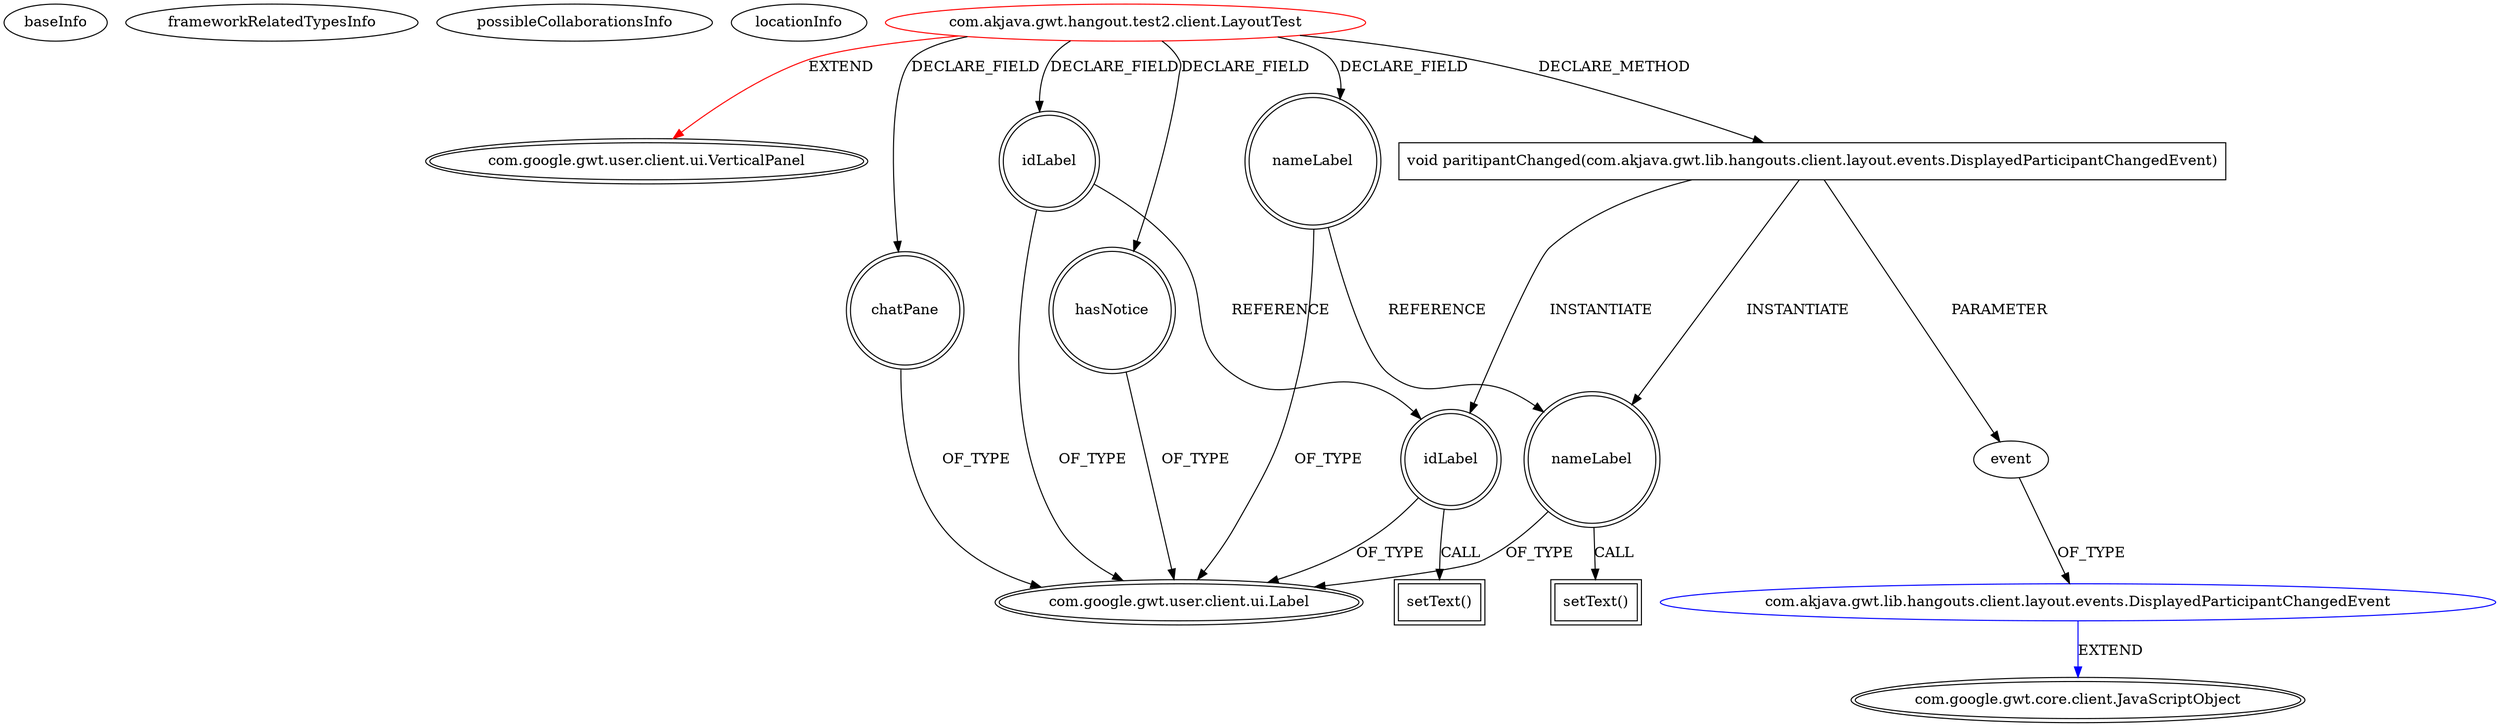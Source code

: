 digraph {
baseInfo[graphId=530,category="extension_graph",isAnonymous=false,possibleRelation=true]
frameworkRelatedTypesInfo[0="com.google.gwt.user.client.ui.VerticalPanel"]
possibleCollaborationsInfo[0="530~CLIENT_METHOD_DECLARATION-PARAMETER_DECLARATION-~com.google.gwt.user.client.ui.VerticalPanel ~com.google.gwt.core.client.JavaScriptObject ~false~false"]
locationInfo[projectName="akjava-GWT-Hangouts",filePath="/akjava-GWT-Hangouts/GWT-Hangouts-master/apps/hangout-test/src/com/akjava/gwt/hangout/test2/client/LayoutTest.java",contextSignature="LayoutTest",graphId="530"]
0[label="com.akjava.gwt.hangout.test2.client.LayoutTest",vertexType="ROOT_CLIENT_CLASS_DECLARATION",isFrameworkType=false,color=red]
1[label="com.google.gwt.user.client.ui.VerticalPanel",vertexType="FRAMEWORK_CLASS_TYPE",isFrameworkType=true,peripheries=2]
2[label="chatPane",vertexType="FIELD_DECLARATION",isFrameworkType=true,peripheries=2,shape=circle]
3[label="com.google.gwt.user.client.ui.Label",vertexType="FRAMEWORK_CLASS_TYPE",isFrameworkType=true,peripheries=2]
4[label="hasNotice",vertexType="FIELD_DECLARATION",isFrameworkType=true,peripheries=2,shape=circle]
6[label="idLabel",vertexType="FIELD_DECLARATION",isFrameworkType=true,peripheries=2,shape=circle]
8[label="nameLabel",vertexType="FIELD_DECLARATION",isFrameworkType=true,peripheries=2,shape=circle]
10[label="void paritipantChanged(com.akjava.gwt.lib.hangouts.client.layout.events.DisplayedParticipantChangedEvent)",vertexType="CLIENT_METHOD_DECLARATION",isFrameworkType=false,shape=box]
11[label="event",vertexType="PARAMETER_DECLARATION",isFrameworkType=false]
12[label="com.akjava.gwt.lib.hangouts.client.layout.events.DisplayedParticipantChangedEvent",vertexType="REFERENCE_CLIENT_CLASS_DECLARATION",isFrameworkType=false,color=blue]
13[label="com.google.gwt.core.client.JavaScriptObject",vertexType="FRAMEWORK_CLASS_TYPE",isFrameworkType=true,peripheries=2]
14[label="nameLabel",vertexType="VARIABLE_EXPRESION",isFrameworkType=true,peripheries=2,shape=circle]
15[label="setText()",vertexType="INSIDE_CALL",isFrameworkType=true,peripheries=2,shape=box]
17[label="idLabel",vertexType="VARIABLE_EXPRESION",isFrameworkType=true,peripheries=2,shape=circle]
18[label="setText()",vertexType="INSIDE_CALL",isFrameworkType=true,peripheries=2,shape=box]
0->1[label="EXTEND",color=red]
0->2[label="DECLARE_FIELD"]
2->3[label="OF_TYPE"]
0->4[label="DECLARE_FIELD"]
4->3[label="OF_TYPE"]
0->6[label="DECLARE_FIELD"]
6->3[label="OF_TYPE"]
0->8[label="DECLARE_FIELD"]
8->3[label="OF_TYPE"]
0->10[label="DECLARE_METHOD"]
12->13[label="EXTEND",color=blue]
11->12[label="OF_TYPE"]
10->11[label="PARAMETER"]
10->14[label="INSTANTIATE"]
8->14[label="REFERENCE"]
14->3[label="OF_TYPE"]
14->15[label="CALL"]
10->17[label="INSTANTIATE"]
6->17[label="REFERENCE"]
17->3[label="OF_TYPE"]
17->18[label="CALL"]
}
